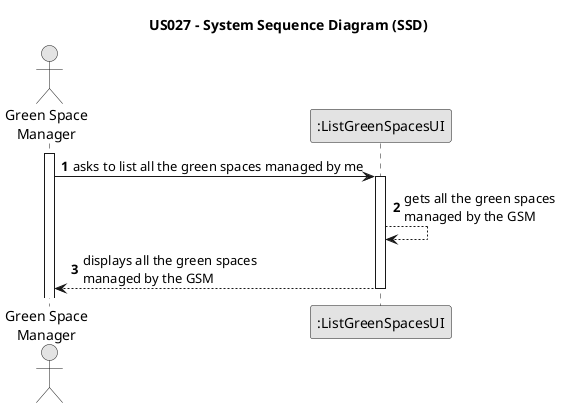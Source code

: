 @startuml
skinparam monochrome true
skinparam packageStyle rectangle
skinparam shadowing false

title US027 - System Sequence Diagram (SSD)

autonumber

actor "Green Space\nManager" as GSM
participant ":ListGreenSpacesUI" as UI

activate GSM

    GSM -> UI : asks to list all the green spaces managed by me
    activate UI

        UI --> UI : gets all the green spaces\nmanaged by the GSM
        UI --> GSM : displays all the green spaces\nmanaged by the GSM
    deactivate UI

@enduml